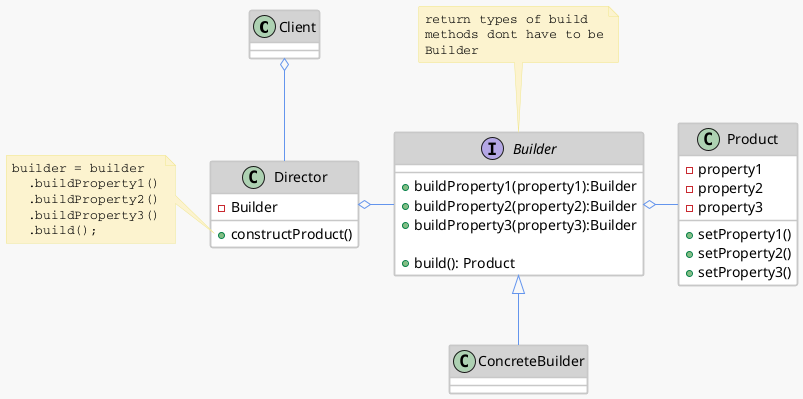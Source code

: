 @startuml
skinparam BackgroundColor #F8F8F8
skinparam  Shadowing false
skinparam RoundCorner 3
skinparam packageBorderThickness 1.0
skinparam note {
  BorderColor Khaki
  BackgroundColor #FCF3CF
  FontName Courier
  FontSite 4
}
skinparam class {
BackgroundColor white
ArrowColor CornFlowerBlue
BorderColor #C8C8C8
BorderThickness 1.5
HeaderBackgroundColor LightGrey
}

class Client{

}

interface Builder {
  + buildProperty1(property1):Builder
  + buildProperty2(property2):Builder
  + buildProperty3(property3):Builder

  + build(): Product
}

class Director {
 - Builder
  + constructProduct()
  }

class ConcreteBuilder {}

class Product {
  -property1
  -property2
  -property3
  +setProperty1()
  +setProperty2()
  +setProperty3()
}

Client o-- Director
Director o-r- Builder
Builder o-r- Product
Builder <|-- ConcreteBuilder

note top of Builder
  return types of build
  methods dont have to be
  Builder
end note

note left of Director::constructProduct
  builder = builder
    .buildProperty1()
    .buildProperty2()
    .buildProperty3()
    .build();
end note


@enduml